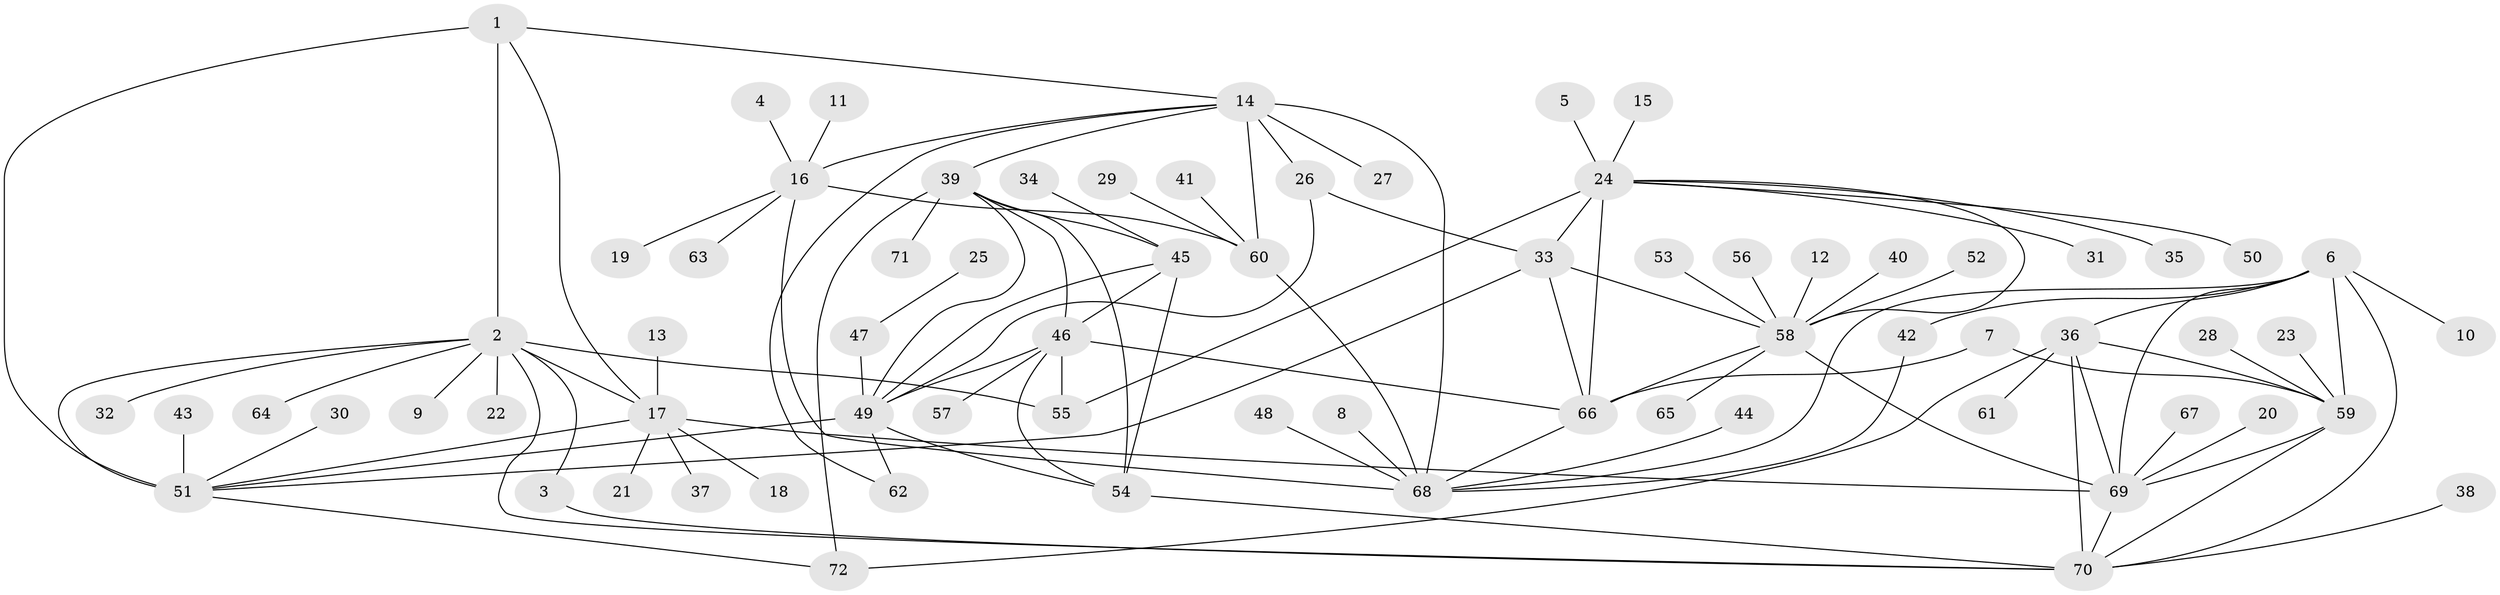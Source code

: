 // original degree distribution, {10: 0.027972027972027972, 7: 0.03496503496503497, 9: 0.04195804195804196, 8: 0.04895104895104895, 15: 0.006993006993006993, 11: 0.03496503496503497, 6: 0.02097902097902098, 12: 0.013986013986013986, 13: 0.013986013986013986, 2: 0.16083916083916083, 1: 0.5524475524475524, 4: 0.013986013986013986, 3: 0.027972027972027972}
// Generated by graph-tools (version 1.1) at 2025/37/03/04/25 23:37:43]
// undirected, 72 vertices, 109 edges
graph export_dot {
  node [color=gray90,style=filled];
  1;
  2;
  3;
  4;
  5;
  6;
  7;
  8;
  9;
  10;
  11;
  12;
  13;
  14;
  15;
  16;
  17;
  18;
  19;
  20;
  21;
  22;
  23;
  24;
  25;
  26;
  27;
  28;
  29;
  30;
  31;
  32;
  33;
  34;
  35;
  36;
  37;
  38;
  39;
  40;
  41;
  42;
  43;
  44;
  45;
  46;
  47;
  48;
  49;
  50;
  51;
  52;
  53;
  54;
  55;
  56;
  57;
  58;
  59;
  60;
  61;
  62;
  63;
  64;
  65;
  66;
  67;
  68;
  69;
  70;
  71;
  72;
  1 -- 2 [weight=4.0];
  1 -- 14 [weight=1.0];
  1 -- 17 [weight=1.0];
  1 -- 51 [weight=1.0];
  2 -- 3 [weight=1.0];
  2 -- 9 [weight=1.0];
  2 -- 17 [weight=4.0];
  2 -- 22 [weight=1.0];
  2 -- 32 [weight=1.0];
  2 -- 51 [weight=4.0];
  2 -- 55 [weight=1.0];
  2 -- 64 [weight=1.0];
  2 -- 70 [weight=1.0];
  3 -- 70 [weight=1.0];
  4 -- 16 [weight=1.0];
  5 -- 24 [weight=1.0];
  6 -- 10 [weight=1.0];
  6 -- 36 [weight=4.0];
  6 -- 42 [weight=1.0];
  6 -- 59 [weight=2.0];
  6 -- 68 [weight=1.0];
  6 -- 69 [weight=2.0];
  6 -- 70 [weight=2.0];
  7 -- 59 [weight=1.0];
  7 -- 66 [weight=1.0];
  8 -- 68 [weight=1.0];
  11 -- 16 [weight=1.0];
  12 -- 58 [weight=1.0];
  13 -- 17 [weight=1.0];
  14 -- 16 [weight=4.0];
  14 -- 26 [weight=1.0];
  14 -- 27 [weight=1.0];
  14 -- 39 [weight=1.0];
  14 -- 60 [weight=2.0];
  14 -- 62 [weight=1.0];
  14 -- 68 [weight=4.0];
  15 -- 24 [weight=1.0];
  16 -- 19 [weight=1.0];
  16 -- 60 [weight=2.0];
  16 -- 63 [weight=1.0];
  16 -- 68 [weight=4.0];
  17 -- 18 [weight=1.0];
  17 -- 21 [weight=1.0];
  17 -- 37 [weight=1.0];
  17 -- 51 [weight=1.0];
  17 -- 69 [weight=1.0];
  20 -- 69 [weight=1.0];
  23 -- 59 [weight=1.0];
  24 -- 31 [weight=1.0];
  24 -- 33 [weight=3.0];
  24 -- 35 [weight=1.0];
  24 -- 50 [weight=1.0];
  24 -- 55 [weight=1.0];
  24 -- 58 [weight=3.0];
  24 -- 66 [weight=6.0];
  25 -- 47 [weight=1.0];
  26 -- 33 [weight=1.0];
  26 -- 49 [weight=1.0];
  28 -- 59 [weight=1.0];
  29 -- 60 [weight=1.0];
  30 -- 51 [weight=1.0];
  33 -- 51 [weight=1.0];
  33 -- 58 [weight=1.0];
  33 -- 66 [weight=2.0];
  34 -- 45 [weight=1.0];
  36 -- 59 [weight=2.0];
  36 -- 61 [weight=1.0];
  36 -- 69 [weight=2.0];
  36 -- 70 [weight=2.0];
  36 -- 72 [weight=1.0];
  38 -- 70 [weight=1.0];
  39 -- 45 [weight=2.0];
  39 -- 46 [weight=2.0];
  39 -- 49 [weight=2.0];
  39 -- 54 [weight=4.0];
  39 -- 71 [weight=1.0];
  39 -- 72 [weight=1.0];
  40 -- 58 [weight=1.0];
  41 -- 60 [weight=1.0];
  42 -- 68 [weight=1.0];
  43 -- 51 [weight=1.0];
  44 -- 68 [weight=1.0];
  45 -- 46 [weight=1.0];
  45 -- 49 [weight=1.0];
  45 -- 54 [weight=2.0];
  46 -- 49 [weight=1.0];
  46 -- 54 [weight=2.0];
  46 -- 55 [weight=1.0];
  46 -- 57 [weight=1.0];
  46 -- 66 [weight=1.0];
  47 -- 49 [weight=1.0];
  48 -- 68 [weight=1.0];
  49 -- 51 [weight=1.0];
  49 -- 54 [weight=2.0];
  49 -- 62 [weight=1.0];
  51 -- 72 [weight=1.0];
  52 -- 58 [weight=1.0];
  53 -- 58 [weight=1.0];
  54 -- 70 [weight=1.0];
  56 -- 58 [weight=1.0];
  58 -- 65 [weight=1.0];
  58 -- 66 [weight=2.0];
  58 -- 69 [weight=1.0];
  59 -- 69 [weight=1.0];
  59 -- 70 [weight=1.0];
  60 -- 68 [weight=2.0];
  66 -- 68 [weight=1.0];
  67 -- 69 [weight=1.0];
  69 -- 70 [weight=1.0];
}
